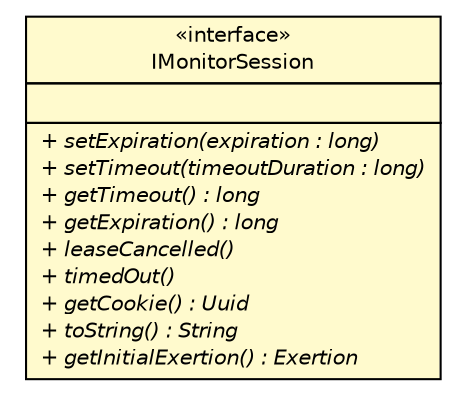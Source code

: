 #!/usr/local/bin/dot
#
# Class diagram 
# Generated by UMLGraph version R5_6 (http://www.umlgraph.org/)
#

digraph G {
	edge [fontname="Helvetica",fontsize=10,labelfontname="Helvetica",labelfontsize=10];
	node [fontname="Helvetica",fontsize=10,shape=plaintext];
	nodesep=0.25;
	ranksep=0.5;
	// sorcer.core.provider.exertmonitor.IMonitorSession
	c282004 [label=<<table title="sorcer.core.provider.exertmonitor.IMonitorSession" border="0" cellborder="1" cellspacing="0" cellpadding="2" port="p" bgcolor="lemonChiffon" href="./IMonitorSession.html">
		<tr><td><table border="0" cellspacing="0" cellpadding="1">
<tr><td align="center" balign="center"> &#171;interface&#187; </td></tr>
<tr><td align="center" balign="center"> IMonitorSession </td></tr>
		</table></td></tr>
		<tr><td><table border="0" cellspacing="0" cellpadding="1">
<tr><td align="left" balign="left">  </td></tr>
		</table></td></tr>
		<tr><td><table border="0" cellspacing="0" cellpadding="1">
<tr><td align="left" balign="left"><font face="Helvetica-Oblique" point-size="10.0"> + setExpiration(expiration : long) </font></td></tr>
<tr><td align="left" balign="left"><font face="Helvetica-Oblique" point-size="10.0"> + setTimeout(timeoutDuration : long) </font></td></tr>
<tr><td align="left" balign="left"><font face="Helvetica-Oblique" point-size="10.0"> + getTimeout() : long </font></td></tr>
<tr><td align="left" balign="left"><font face="Helvetica-Oblique" point-size="10.0"> + getExpiration() : long </font></td></tr>
<tr><td align="left" balign="left"><font face="Helvetica-Oblique" point-size="10.0"> + leaseCancelled() </font></td></tr>
<tr><td align="left" balign="left"><font face="Helvetica-Oblique" point-size="10.0"> + timedOut() </font></td></tr>
<tr><td align="left" balign="left"><font face="Helvetica-Oblique" point-size="10.0"> + getCookie() : Uuid </font></td></tr>
<tr><td align="left" balign="left"><font face="Helvetica-Oblique" point-size="10.0"> + toString() : String </font></td></tr>
<tr><td align="left" balign="left"><font face="Helvetica-Oblique" point-size="10.0"> + getInitialExertion() : Exertion </font></td></tr>
		</table></td></tr>
		</table>>, URL="./IMonitorSession.html", fontname="Helvetica", fontcolor="black", fontsize=10.0];
}

